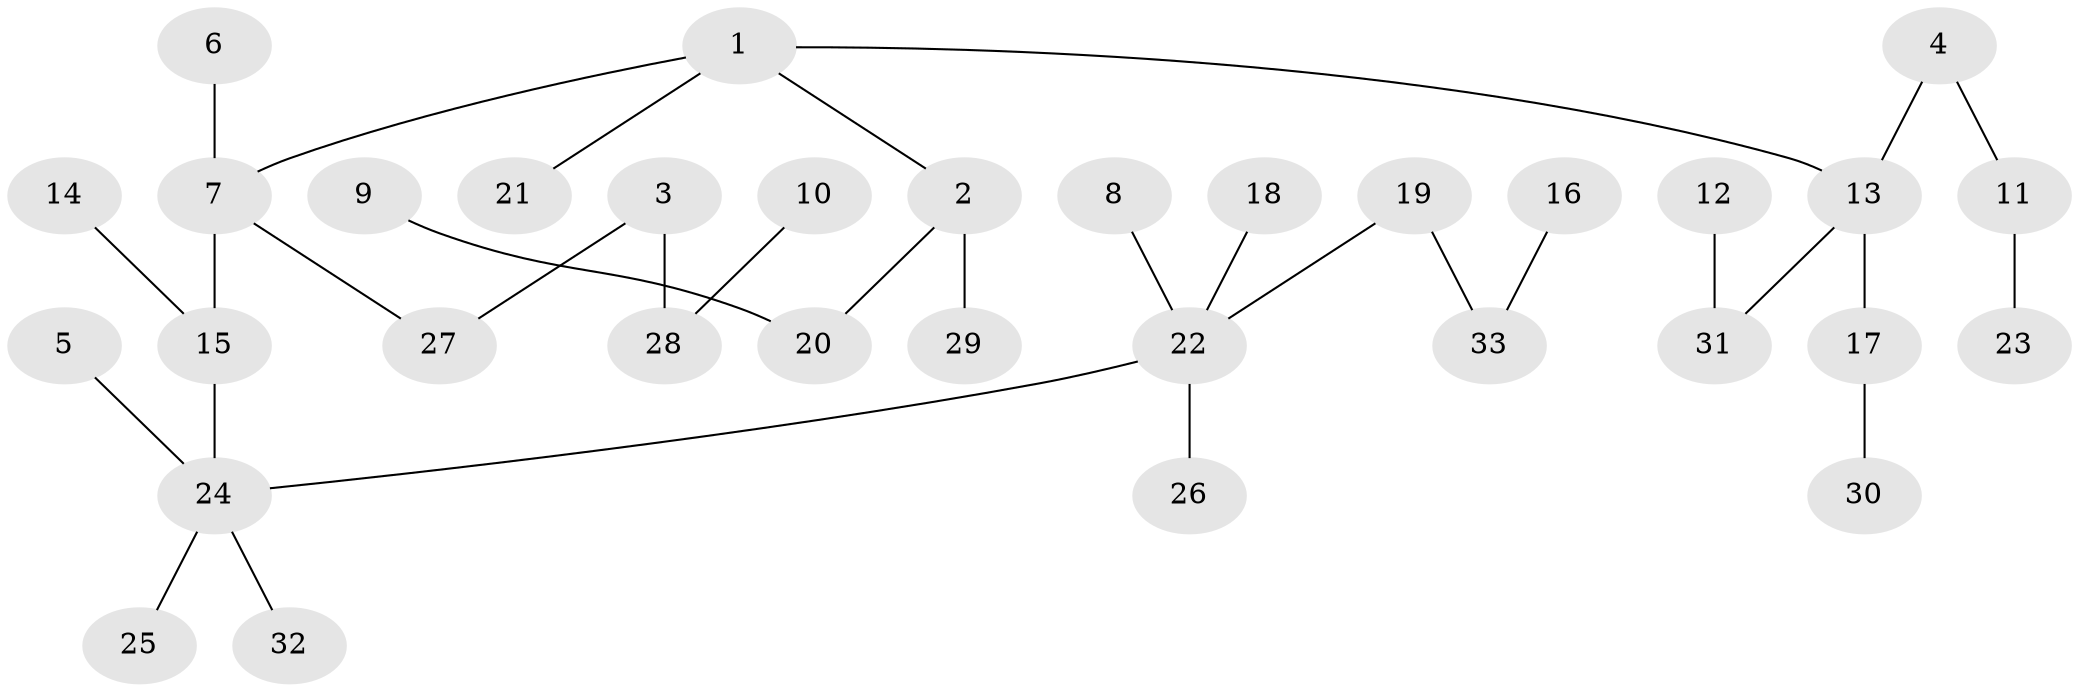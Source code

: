 // original degree distribution, {4: 0.07407407407407407, 6: 0.024691358024691357, 5: 0.012345679012345678, 7: 0.024691358024691357, 2: 0.25925925925925924, 3: 0.08641975308641975, 1: 0.5185185185185185}
// Generated by graph-tools (version 1.1) at 2025/37/03/04/25 23:37:21]
// undirected, 33 vertices, 32 edges
graph export_dot {
  node [color=gray90,style=filled];
  1;
  2;
  3;
  4;
  5;
  6;
  7;
  8;
  9;
  10;
  11;
  12;
  13;
  14;
  15;
  16;
  17;
  18;
  19;
  20;
  21;
  22;
  23;
  24;
  25;
  26;
  27;
  28;
  29;
  30;
  31;
  32;
  33;
  1 -- 2 [weight=1.0];
  1 -- 7 [weight=1.0];
  1 -- 13 [weight=1.0];
  1 -- 21 [weight=1.0];
  2 -- 20 [weight=1.0];
  2 -- 29 [weight=1.0];
  3 -- 27 [weight=1.0];
  3 -- 28 [weight=1.0];
  4 -- 11 [weight=1.0];
  4 -- 13 [weight=1.0];
  5 -- 24 [weight=1.0];
  6 -- 7 [weight=1.0];
  7 -- 15 [weight=1.0];
  7 -- 27 [weight=1.0];
  8 -- 22 [weight=1.0];
  9 -- 20 [weight=1.0];
  10 -- 28 [weight=1.0];
  11 -- 23 [weight=1.0];
  12 -- 31 [weight=1.0];
  13 -- 17 [weight=1.0];
  13 -- 31 [weight=1.0];
  14 -- 15 [weight=1.0];
  15 -- 24 [weight=1.0];
  16 -- 33 [weight=1.0];
  17 -- 30 [weight=1.0];
  18 -- 22 [weight=1.0];
  19 -- 22 [weight=1.0];
  19 -- 33 [weight=1.0];
  22 -- 24 [weight=1.0];
  22 -- 26 [weight=1.0];
  24 -- 25 [weight=1.0];
  24 -- 32 [weight=1.0];
}
